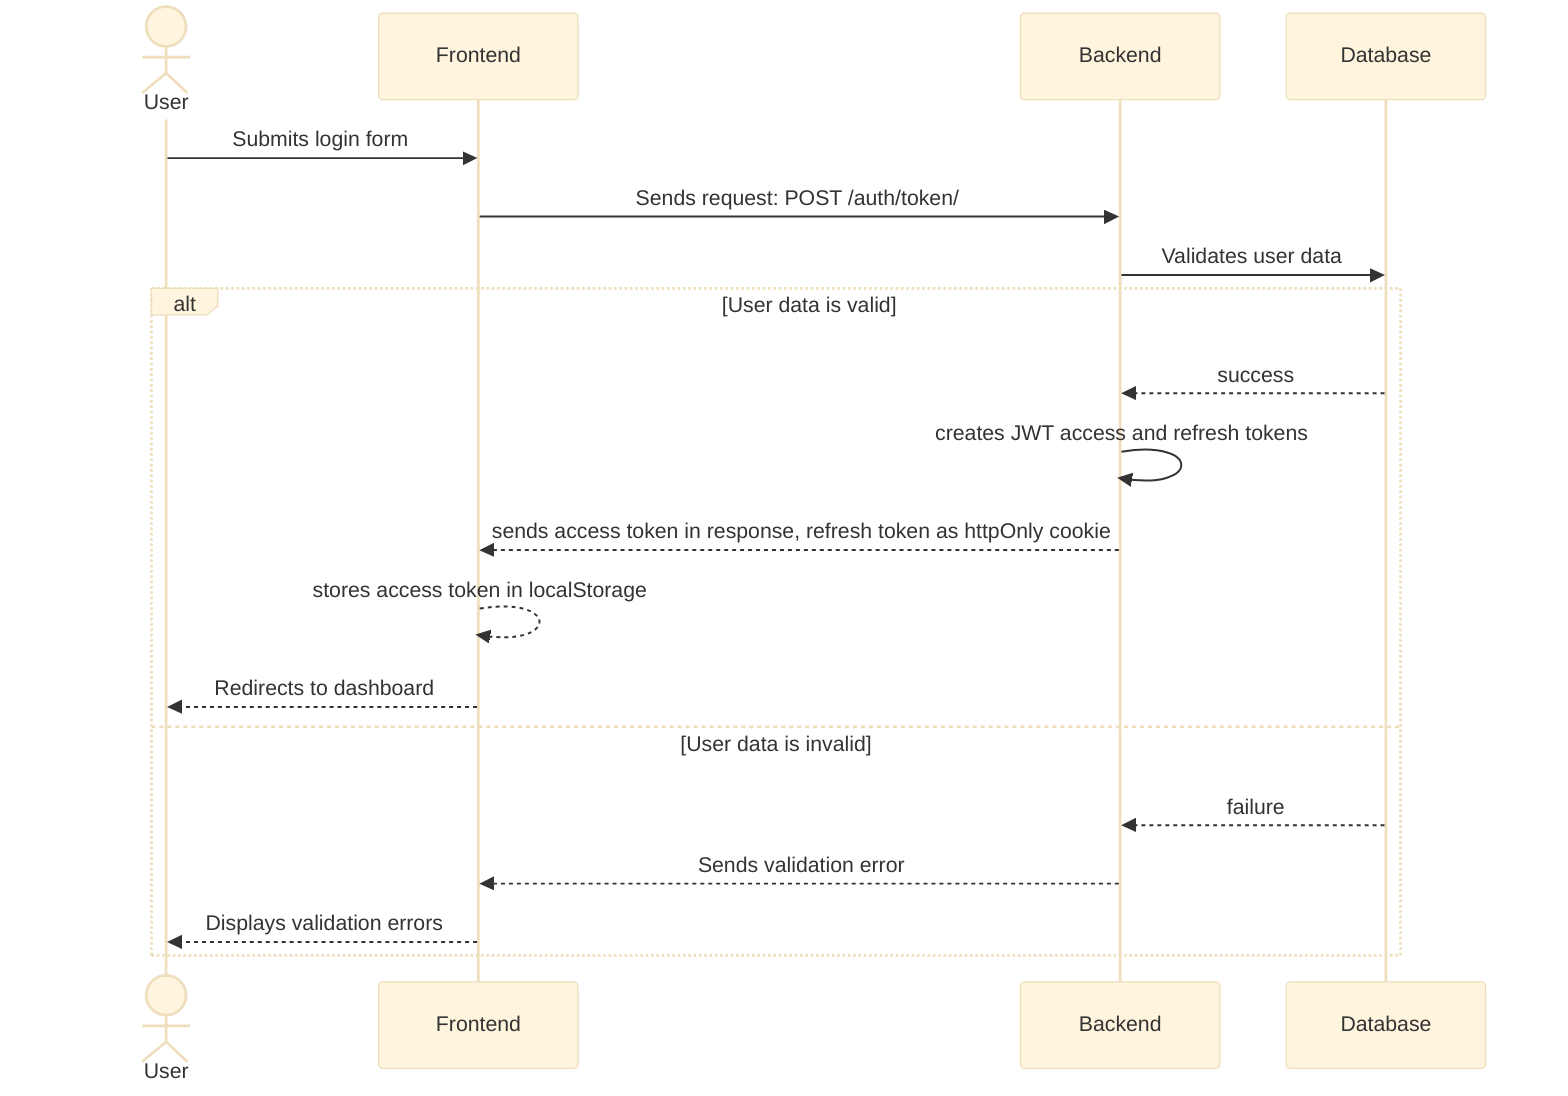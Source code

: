 %%{init: {'theme':'base'}}%%

sequenceDiagram
    actor User
    participant FE as Frontend
    participant BE as Backend
    participant DB as Database

    User ->> FE: Submits login form
    FE ->> BE: Sends request: POST /auth/token/
    BE ->> DB: Validates user data

    alt User data is valid
        DB -->> BE: success
        BE ->> BE: creates JWT access and refresh tokens
        BE -->> FE: sends access token in response, refresh token as httpOnly cookie
        FE -->> FE: stores access token in localStorage
        FE -->> User: Redirects to dashboard
    else User data is invalid
        DB -->> BE: failure
        BE -->> FE: Sends validation error
        FE -->> User: Displays validation errors
    end